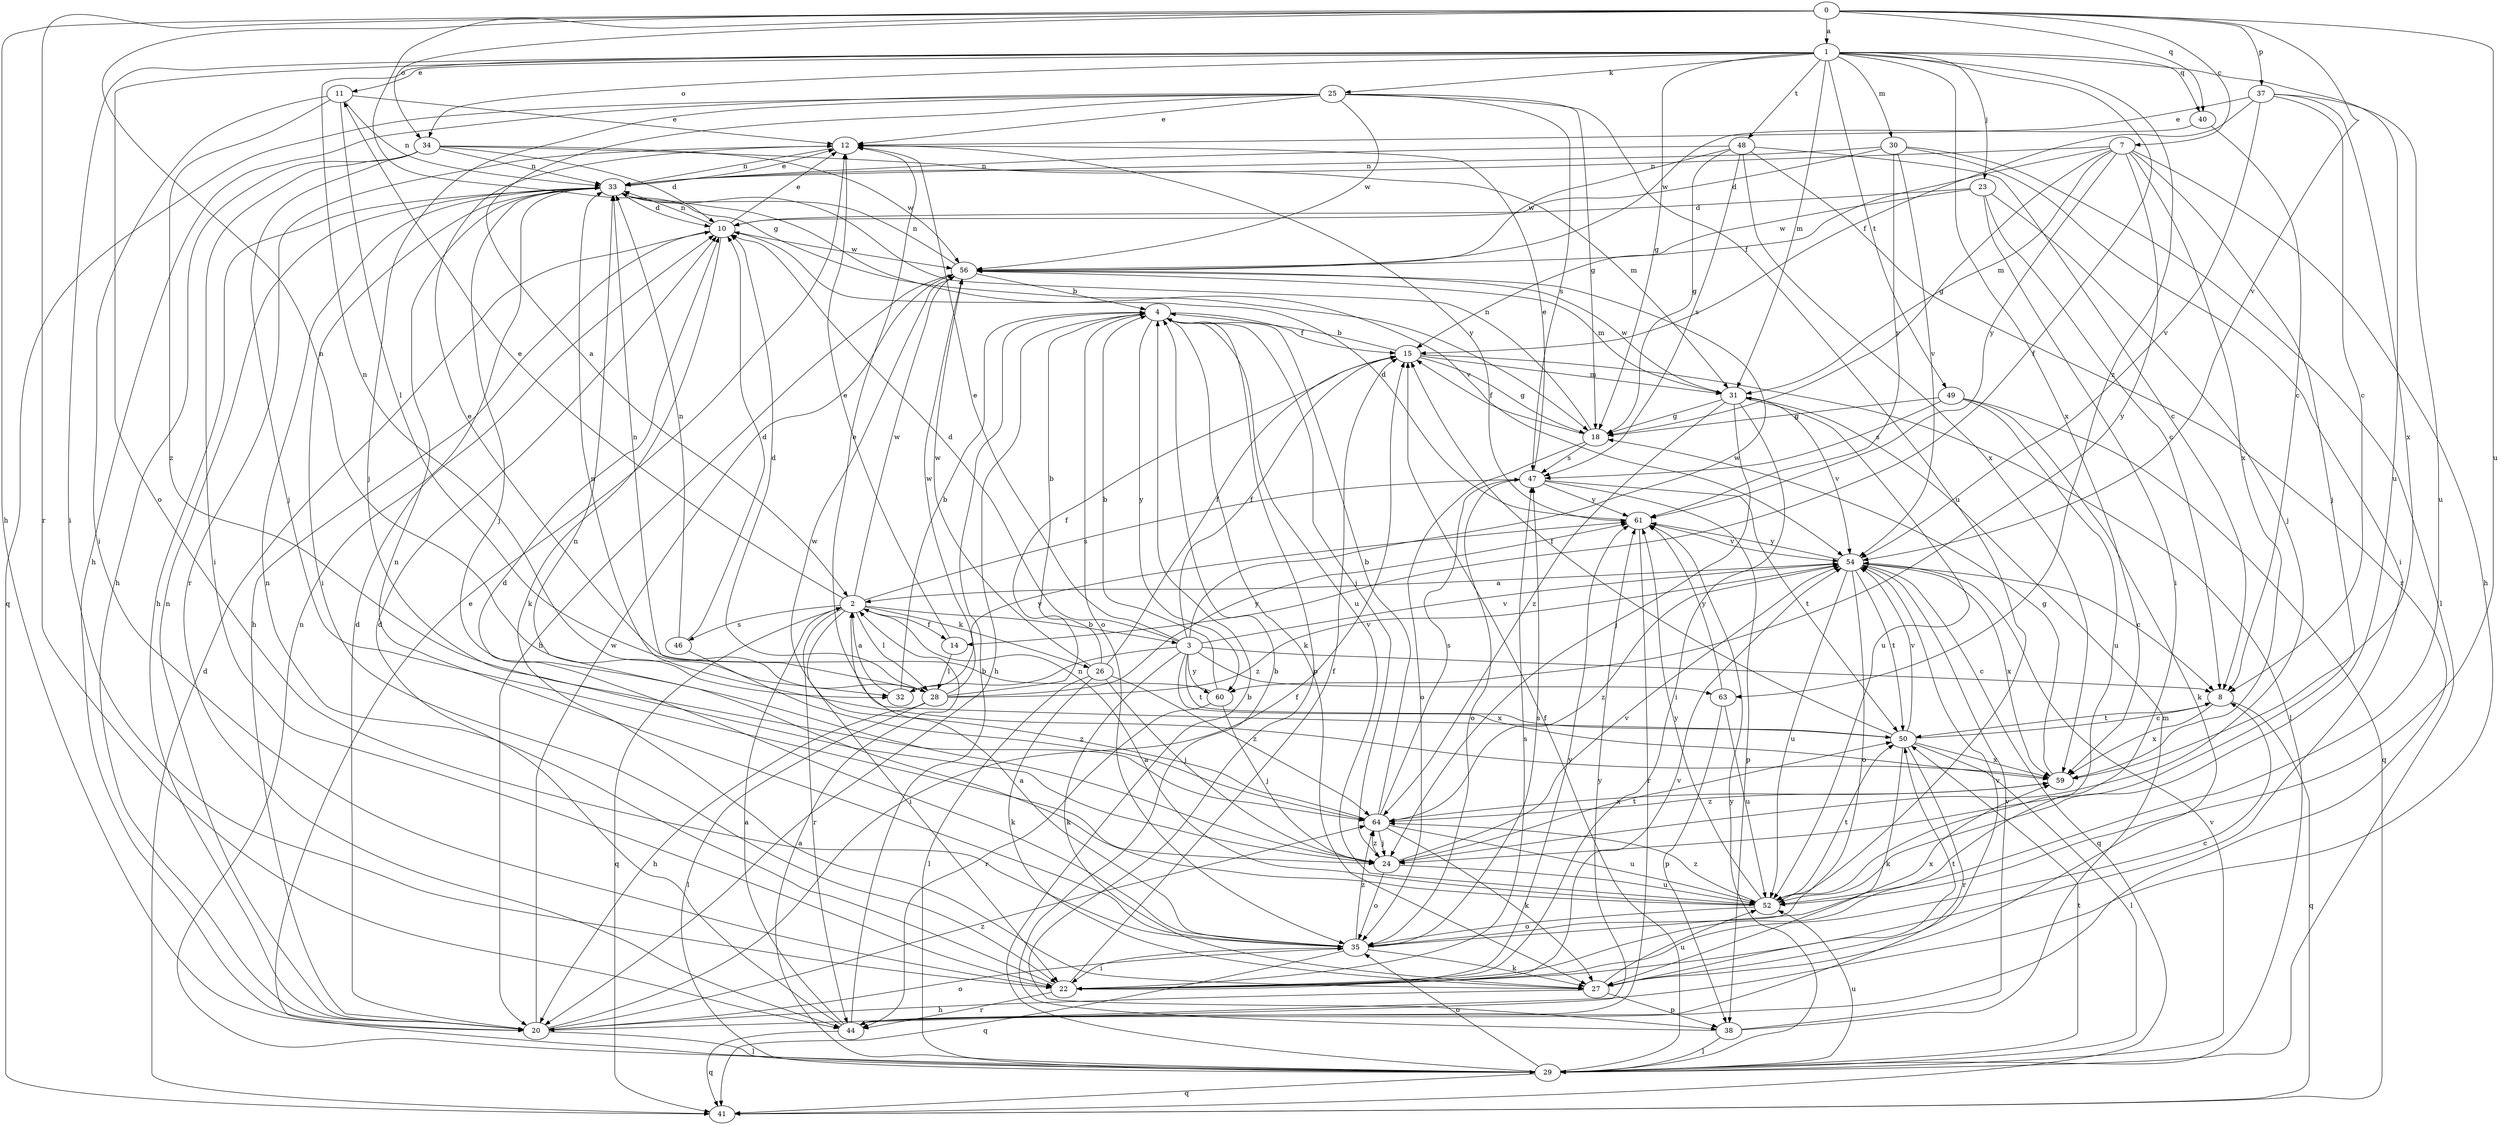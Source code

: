 strict digraph  {
0;
1;
2;
3;
4;
7;
8;
10;
11;
12;
14;
15;
18;
20;
22;
23;
24;
25;
26;
27;
28;
29;
30;
31;
32;
33;
34;
35;
37;
38;
40;
41;
44;
46;
47;
48;
49;
50;
52;
54;
56;
59;
60;
61;
63;
64;
0 -> 1  [label=a];
0 -> 7  [label=c];
0 -> 18  [label=g];
0 -> 20  [label=h];
0 -> 32  [label=n];
0 -> 34  [label=o];
0 -> 37  [label=p];
0 -> 40  [label=q];
0 -> 44  [label=r];
0 -> 52  [label=u];
0 -> 54  [label=v];
1 -> 11  [label=e];
1 -> 14  [label=f];
1 -> 18  [label=g];
1 -> 22  [label=i];
1 -> 23  [label=j];
1 -> 25  [label=k];
1 -> 30  [label=m];
1 -> 31  [label=m];
1 -> 32  [label=n];
1 -> 34  [label=o];
1 -> 35  [label=o];
1 -> 40  [label=q];
1 -> 48  [label=t];
1 -> 49  [label=t];
1 -> 52  [label=u];
1 -> 59  [label=x];
1 -> 63  [label=z];
2 -> 3  [label=b];
2 -> 11  [label=e];
2 -> 14  [label=f];
2 -> 22  [label=i];
2 -> 26  [label=k];
2 -> 28  [label=l];
2 -> 41  [label=q];
2 -> 44  [label=r];
2 -> 46  [label=s];
2 -> 47  [label=s];
2 -> 56  [label=w];
3 -> 8  [label=c];
3 -> 10  [label=d];
3 -> 12  [label=e];
3 -> 15  [label=f];
3 -> 27  [label=k];
3 -> 32  [label=n];
3 -> 50  [label=t];
3 -> 54  [label=v];
3 -> 56  [label=w];
3 -> 59  [label=x];
3 -> 60  [label=y];
3 -> 63  [label=z];
4 -> 15  [label=f];
4 -> 20  [label=h];
4 -> 24  [label=j];
4 -> 27  [label=k];
4 -> 35  [label=o];
4 -> 38  [label=p];
4 -> 52  [label=u];
4 -> 60  [label=y];
7 -> 15  [label=f];
7 -> 18  [label=g];
7 -> 20  [label=h];
7 -> 24  [label=j];
7 -> 31  [label=m];
7 -> 33  [label=n];
7 -> 59  [label=x];
7 -> 60  [label=y];
7 -> 61  [label=y];
8 -> 41  [label=q];
8 -> 50  [label=t];
8 -> 59  [label=x];
10 -> 12  [label=e];
10 -> 20  [label=h];
10 -> 27  [label=k];
10 -> 33  [label=n];
10 -> 56  [label=w];
11 -> 12  [label=e];
11 -> 22  [label=i];
11 -> 28  [label=l];
11 -> 33  [label=n];
11 -> 64  [label=z];
12 -> 33  [label=n];
12 -> 44  [label=r];
12 -> 61  [label=y];
14 -> 12  [label=e];
14 -> 28  [label=l];
15 -> 4  [label=b];
15 -> 18  [label=g];
15 -> 29  [label=l];
15 -> 31  [label=m];
18 -> 15  [label=f];
18 -> 33  [label=n];
18 -> 35  [label=o];
18 -> 47  [label=s];
20 -> 10  [label=d];
20 -> 15  [label=f];
20 -> 29  [label=l];
20 -> 33  [label=n];
20 -> 35  [label=o];
20 -> 56  [label=w];
20 -> 64  [label=z];
22 -> 8  [label=c];
22 -> 15  [label=f];
22 -> 33  [label=n];
22 -> 44  [label=r];
22 -> 47  [label=s];
22 -> 54  [label=v];
22 -> 61  [label=y];
23 -> 8  [label=c];
23 -> 10  [label=d];
23 -> 22  [label=i];
23 -> 24  [label=j];
23 -> 56  [label=w];
24 -> 35  [label=o];
24 -> 50  [label=t];
24 -> 52  [label=u];
24 -> 54  [label=v];
24 -> 64  [label=z];
25 -> 2  [label=a];
25 -> 12  [label=e];
25 -> 18  [label=g];
25 -> 20  [label=h];
25 -> 24  [label=j];
25 -> 41  [label=q];
25 -> 47  [label=s];
25 -> 52  [label=u];
25 -> 56  [label=w];
26 -> 4  [label=b];
26 -> 15  [label=f];
26 -> 24  [label=j];
26 -> 27  [label=k];
26 -> 29  [label=l];
26 -> 56  [label=w];
26 -> 64  [label=z];
27 -> 20  [label=h];
27 -> 38  [label=p];
27 -> 50  [label=t];
27 -> 52  [label=u];
27 -> 54  [label=v];
28 -> 10  [label=d];
28 -> 15  [label=f];
28 -> 20  [label=h];
28 -> 29  [label=l];
28 -> 33  [label=n];
28 -> 54  [label=v];
28 -> 56  [label=w];
28 -> 61  [label=y];
29 -> 2  [label=a];
29 -> 4  [label=b];
29 -> 12  [label=e];
29 -> 15  [label=f];
29 -> 33  [label=n];
29 -> 35  [label=o];
29 -> 41  [label=q];
29 -> 50  [label=t];
29 -> 52  [label=u];
29 -> 54  [label=v];
29 -> 61  [label=y];
30 -> 10  [label=d];
30 -> 22  [label=i];
30 -> 29  [label=l];
30 -> 33  [label=n];
30 -> 54  [label=v];
30 -> 61  [label=y];
31 -> 18  [label=g];
31 -> 22  [label=i];
31 -> 24  [label=j];
31 -> 52  [label=u];
31 -> 54  [label=v];
31 -> 56  [label=w];
31 -> 64  [label=z];
32 -> 2  [label=a];
32 -> 4  [label=b];
32 -> 61  [label=y];
33 -> 10  [label=d];
33 -> 12  [label=e];
33 -> 20  [label=h];
33 -> 22  [label=i];
33 -> 24  [label=j];
33 -> 54  [label=v];
34 -> 10  [label=d];
34 -> 20  [label=h];
34 -> 22  [label=i];
34 -> 24  [label=j];
34 -> 31  [label=m];
34 -> 33  [label=n];
34 -> 56  [label=w];
35 -> 2  [label=a];
35 -> 10  [label=d];
35 -> 22  [label=i];
35 -> 27  [label=k];
35 -> 33  [label=n];
35 -> 41  [label=q];
35 -> 47  [label=s];
35 -> 59  [label=x];
35 -> 64  [label=z];
37 -> 8  [label=c];
37 -> 12  [label=e];
37 -> 15  [label=f];
37 -> 52  [label=u];
37 -> 54  [label=v];
37 -> 59  [label=x];
38 -> 4  [label=b];
38 -> 29  [label=l];
38 -> 31  [label=m];
38 -> 54  [label=v];
40 -> 8  [label=c];
40 -> 56  [label=w];
41 -> 10  [label=d];
44 -> 2  [label=a];
44 -> 4  [label=b];
44 -> 10  [label=d];
44 -> 41  [label=q];
44 -> 61  [label=y];
46 -> 10  [label=d];
46 -> 33  [label=n];
46 -> 64  [label=z];
47 -> 12  [label=e];
47 -> 35  [label=o];
47 -> 38  [label=p];
47 -> 50  [label=t];
47 -> 61  [label=y];
48 -> 8  [label=c];
48 -> 18  [label=g];
48 -> 33  [label=n];
48 -> 44  [label=r];
48 -> 47  [label=s];
48 -> 56  [label=w];
48 -> 59  [label=x];
49 -> 18  [label=g];
49 -> 27  [label=k];
49 -> 41  [label=q];
49 -> 47  [label=s];
49 -> 52  [label=u];
50 -> 8  [label=c];
50 -> 12  [label=e];
50 -> 15  [label=f];
50 -> 27  [label=k];
50 -> 29  [label=l];
50 -> 44  [label=r];
50 -> 54  [label=v];
50 -> 59  [label=x];
52 -> 2  [label=a];
52 -> 33  [label=n];
52 -> 35  [label=o];
52 -> 50  [label=t];
52 -> 61  [label=y];
52 -> 64  [label=z];
54 -> 2  [label=a];
54 -> 8  [label=c];
54 -> 35  [label=o];
54 -> 41  [label=q];
54 -> 50  [label=t];
54 -> 52  [label=u];
54 -> 59  [label=x];
54 -> 61  [label=y];
54 -> 64  [label=z];
56 -> 4  [label=b];
56 -> 20  [label=h];
56 -> 31  [label=m];
56 -> 33  [label=n];
59 -> 18  [label=g];
59 -> 33  [label=n];
59 -> 64  [label=z];
60 -> 4  [label=b];
60 -> 12  [label=e];
60 -> 24  [label=j];
60 -> 44  [label=r];
61 -> 10  [label=d];
61 -> 44  [label=r];
61 -> 54  [label=v];
63 -> 38  [label=p];
63 -> 52  [label=u];
63 -> 61  [label=y];
64 -> 4  [label=b];
64 -> 24  [label=j];
64 -> 27  [label=k];
64 -> 47  [label=s];
64 -> 52  [label=u];
64 -> 56  [label=w];
64 -> 59  [label=x];
}
